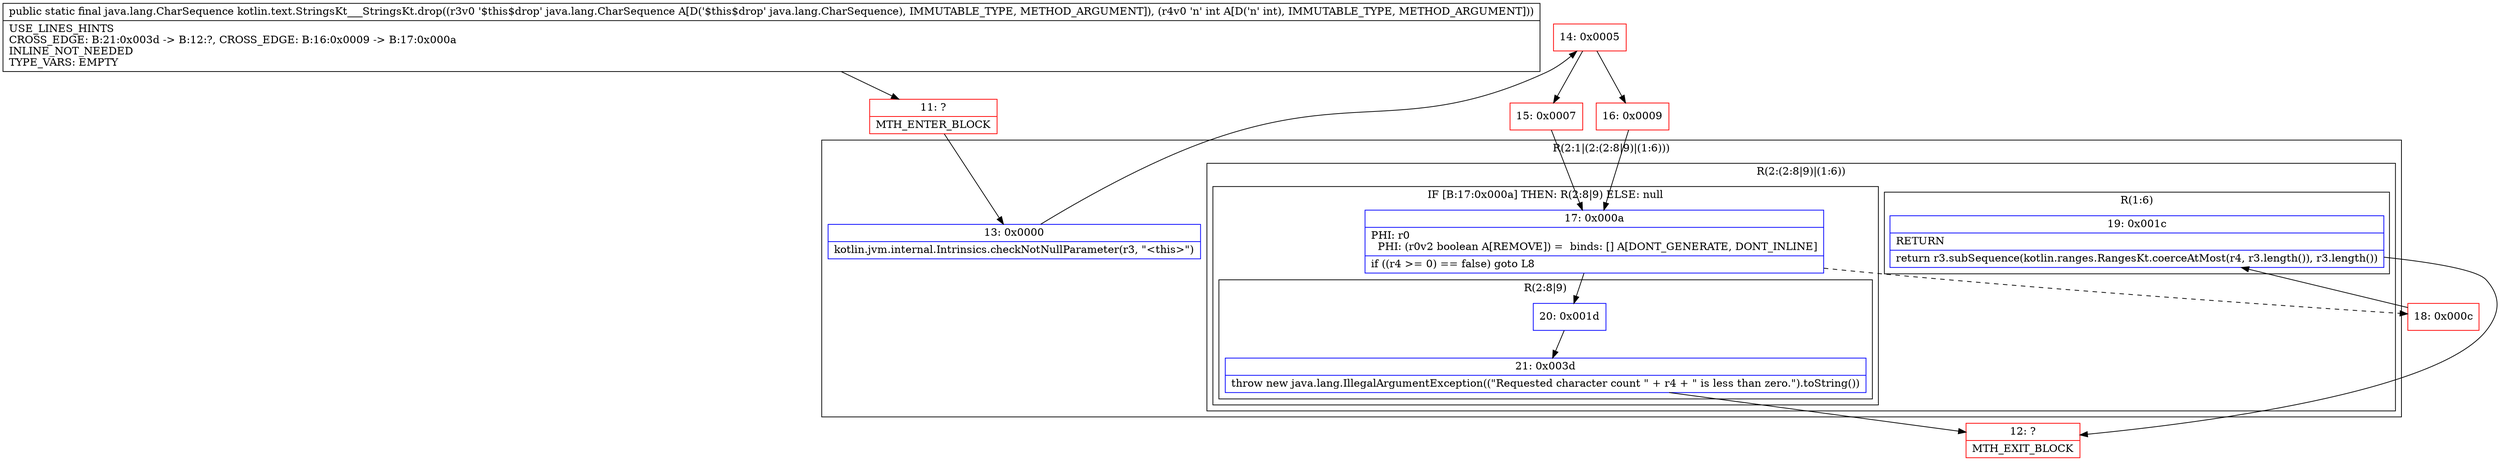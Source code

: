 digraph "CFG forkotlin.text.StringsKt___StringsKt.drop(Ljava\/lang\/CharSequence;I)Ljava\/lang\/CharSequence;" {
subgraph cluster_Region_918656229 {
label = "R(2:1|(2:(2:8|9)|(1:6)))";
node [shape=record,color=blue];
Node_13 [shape=record,label="{13\:\ 0x0000|kotlin.jvm.internal.Intrinsics.checkNotNullParameter(r3, \"\<this\>\")\l}"];
subgraph cluster_Region_1761064368 {
label = "R(2:(2:8|9)|(1:6))";
node [shape=record,color=blue];
subgraph cluster_IfRegion_159518812 {
label = "IF [B:17:0x000a] THEN: R(2:8|9) ELSE: null";
node [shape=record,color=blue];
Node_17 [shape=record,label="{17\:\ 0x000a|PHI: r0 \l  PHI: (r0v2 boolean A[REMOVE]) =  binds: [] A[DONT_GENERATE, DONT_INLINE]\l|if ((r4 \>= 0) == false) goto L8\l}"];
subgraph cluster_Region_1235958772 {
label = "R(2:8|9)";
node [shape=record,color=blue];
Node_20 [shape=record,label="{20\:\ 0x001d}"];
Node_21 [shape=record,label="{21\:\ 0x003d|throw new java.lang.IllegalArgumentException((\"Requested character count \" + r4 + \" is less than zero.\").toString())\l}"];
}
}
subgraph cluster_Region_1937242264 {
label = "R(1:6)";
node [shape=record,color=blue];
Node_19 [shape=record,label="{19\:\ 0x001c|RETURN\l|return r3.subSequence(kotlin.ranges.RangesKt.coerceAtMost(r4, r3.length()), r3.length())\l}"];
}
}
}
Node_11 [shape=record,color=red,label="{11\:\ ?|MTH_ENTER_BLOCK\l}"];
Node_14 [shape=record,color=red,label="{14\:\ 0x0005}"];
Node_15 [shape=record,color=red,label="{15\:\ 0x0007}"];
Node_18 [shape=record,color=red,label="{18\:\ 0x000c}"];
Node_12 [shape=record,color=red,label="{12\:\ ?|MTH_EXIT_BLOCK\l}"];
Node_16 [shape=record,color=red,label="{16\:\ 0x0009}"];
MethodNode[shape=record,label="{public static final java.lang.CharSequence kotlin.text.StringsKt___StringsKt.drop((r3v0 '$this$drop' java.lang.CharSequence A[D('$this$drop' java.lang.CharSequence), IMMUTABLE_TYPE, METHOD_ARGUMENT]), (r4v0 'n' int A[D('n' int), IMMUTABLE_TYPE, METHOD_ARGUMENT]))  | USE_LINES_HINTS\lCROSS_EDGE: B:21:0x003d \-\> B:12:?, CROSS_EDGE: B:16:0x0009 \-\> B:17:0x000a\lINLINE_NOT_NEEDED\lTYPE_VARS: EMPTY\l}"];
MethodNode -> Node_11;Node_13 -> Node_14;
Node_17 -> Node_18[style=dashed];
Node_17 -> Node_20;
Node_20 -> Node_21;
Node_21 -> Node_12;
Node_19 -> Node_12;
Node_11 -> Node_13;
Node_14 -> Node_15;
Node_14 -> Node_16;
Node_15 -> Node_17;
Node_18 -> Node_19;
Node_16 -> Node_17;
}

